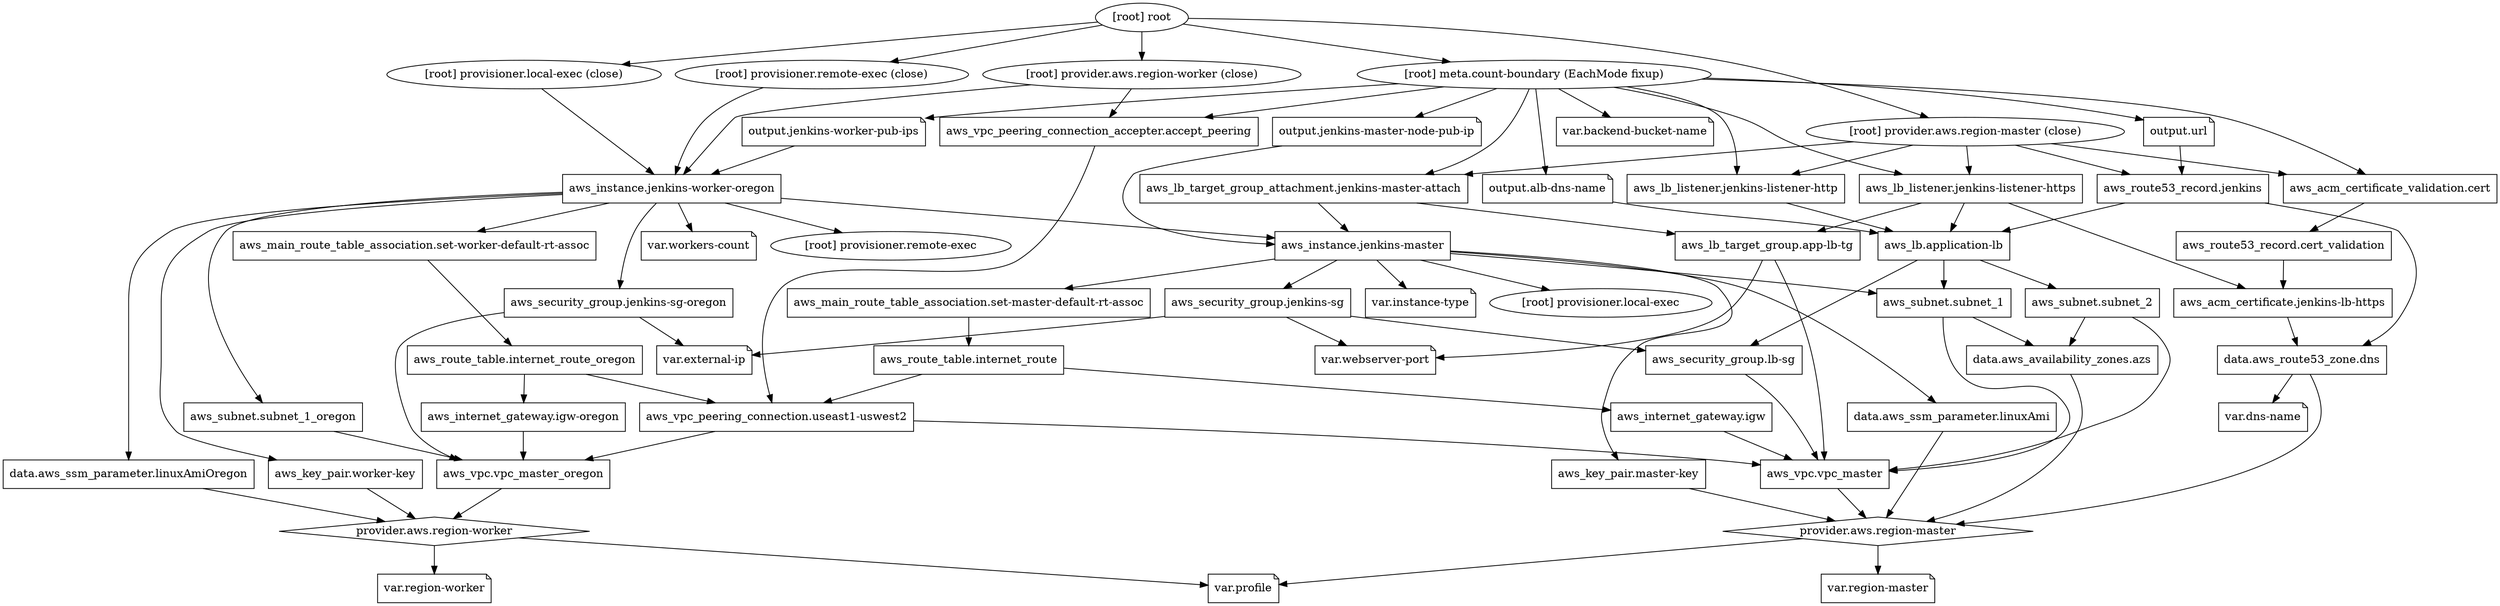 digraph {
	compound = "true"
	newrank = "true"
	subgraph "root" {
		"[root] aws_acm_certificate.jenkins-lb-https" [label = "aws_acm_certificate.jenkins-lb-https", shape = "box"]
		"[root] aws_acm_certificate_validation.cert" [label = "aws_acm_certificate_validation.cert", shape = "box"]
		"[root] aws_instance.jenkins-master" [label = "aws_instance.jenkins-master", shape = "box"]
		"[root] aws_instance.jenkins-worker-oregon" [label = "aws_instance.jenkins-worker-oregon", shape = "box"]
		"[root] aws_internet_gateway.igw" [label = "aws_internet_gateway.igw", shape = "box"]
		"[root] aws_internet_gateway.igw-oregon" [label = "aws_internet_gateway.igw-oregon", shape = "box"]
		"[root] aws_key_pair.master-key" [label = "aws_key_pair.master-key", shape = "box"]
		"[root] aws_key_pair.worker-key" [label = "aws_key_pair.worker-key", shape = "box"]
		"[root] aws_lb.application-lb" [label = "aws_lb.application-lb", shape = "box"]
		"[root] aws_lb_listener.jenkins-listener-http" [label = "aws_lb_listener.jenkins-listener-http", shape = "box"]
		"[root] aws_lb_listener.jenkins-listener-https" [label = "aws_lb_listener.jenkins-listener-https", shape = "box"]
		"[root] aws_lb_target_group.app-lb-tg" [label = "aws_lb_target_group.app-lb-tg", shape = "box"]
		"[root] aws_lb_target_group_attachment.jenkins-master-attach" [label = "aws_lb_target_group_attachment.jenkins-master-attach", shape = "box"]
		"[root] aws_main_route_table_association.set-master-default-rt-assoc" [label = "aws_main_route_table_association.set-master-default-rt-assoc", shape = "box"]
		"[root] aws_main_route_table_association.set-worker-default-rt-assoc" [label = "aws_main_route_table_association.set-worker-default-rt-assoc", shape = "box"]
		"[root] aws_route53_record.cert_validation" [label = "aws_route53_record.cert_validation", shape = "box"]
		"[root] aws_route53_record.jenkins" [label = "aws_route53_record.jenkins", shape = "box"]
		"[root] aws_route_table.internet_route" [label = "aws_route_table.internet_route", shape = "box"]
		"[root] aws_route_table.internet_route_oregon" [label = "aws_route_table.internet_route_oregon", shape = "box"]
		"[root] aws_security_group.jenkins-sg" [label = "aws_security_group.jenkins-sg", shape = "box"]
		"[root] aws_security_group.jenkins-sg-oregon" [label = "aws_security_group.jenkins-sg-oregon", shape = "box"]
		"[root] aws_security_group.lb-sg" [label = "aws_security_group.lb-sg", shape = "box"]
		"[root] aws_subnet.subnet_1" [label = "aws_subnet.subnet_1", shape = "box"]
		"[root] aws_subnet.subnet_1_oregon" [label = "aws_subnet.subnet_1_oregon", shape = "box"]
		"[root] aws_subnet.subnet_2" [label = "aws_subnet.subnet_2", shape = "box"]
		"[root] aws_vpc.vpc_master" [label = "aws_vpc.vpc_master", shape = "box"]
		"[root] aws_vpc.vpc_master_oregon" [label = "aws_vpc.vpc_master_oregon", shape = "box"]
		"[root] aws_vpc_peering_connection.useast1-uswest2" [label = "aws_vpc_peering_connection.useast1-uswest2", shape = "box"]
		"[root] aws_vpc_peering_connection_accepter.accept_peering" [label = "aws_vpc_peering_connection_accepter.accept_peering", shape = "box"]
		"[root] data.aws_availability_zones.azs" [label = "data.aws_availability_zones.azs", shape = "box"]
		"[root] data.aws_route53_zone.dns" [label = "data.aws_route53_zone.dns", shape = "box"]
		"[root] data.aws_ssm_parameter.linuxAmi" [label = "data.aws_ssm_parameter.linuxAmi", shape = "box"]
		"[root] data.aws_ssm_parameter.linuxAmiOregon" [label = "data.aws_ssm_parameter.linuxAmiOregon", shape = "box"]
		"[root] output.alb-dns-name" [label = "output.alb-dns-name", shape = "note"]
		"[root] output.jenkins-master-node-pub-ip" [label = "output.jenkins-master-node-pub-ip", shape = "note"]
		"[root] output.jenkins-worker-pub-ips" [label = "output.jenkins-worker-pub-ips", shape = "note"]
		"[root] output.url" [label = "output.url", shape = "note"]
		"[root] provider.aws.region-master" [label = "provider.aws.region-master", shape = "diamond"]
		"[root] provider.aws.region-worker" [label = "provider.aws.region-worker", shape = "diamond"]
		"[root] var.backend-bucket-name" [label = "var.backend-bucket-name", shape = "note"]
		"[root] var.dns-name" [label = "var.dns-name", shape = "note"]
		"[root] var.external-ip" [label = "var.external-ip", shape = "note"]
		"[root] var.instance-type" [label = "var.instance-type", shape = "note"]
		"[root] var.profile" [label = "var.profile", shape = "note"]
		"[root] var.region-master" [label = "var.region-master", shape = "note"]
		"[root] var.region-worker" [label = "var.region-worker", shape = "note"]
		"[root] var.webserver-port" [label = "var.webserver-port", shape = "note"]
		"[root] var.workers-count" [label = "var.workers-count", shape = "note"]
		"[root] aws_acm_certificate.jenkins-lb-https" -> "[root] data.aws_route53_zone.dns"
		"[root] aws_acm_certificate_validation.cert" -> "[root] aws_route53_record.cert_validation"
		"[root] aws_instance.jenkins-master" -> "[root] aws_key_pair.master-key"
		"[root] aws_instance.jenkins-master" -> "[root] aws_main_route_table_association.set-master-default-rt-assoc"
		"[root] aws_instance.jenkins-master" -> "[root] aws_security_group.jenkins-sg"
		"[root] aws_instance.jenkins-master" -> "[root] aws_subnet.subnet_1"
		"[root] aws_instance.jenkins-master" -> "[root] data.aws_ssm_parameter.linuxAmi"
		"[root] aws_instance.jenkins-master" -> "[root] provisioner.local-exec"
		"[root] aws_instance.jenkins-master" -> "[root] var.instance-type"
		"[root] aws_instance.jenkins-worker-oregon" -> "[root] aws_instance.jenkins-master"
		"[root] aws_instance.jenkins-worker-oregon" -> "[root] aws_key_pair.worker-key"
		"[root] aws_instance.jenkins-worker-oregon" -> "[root] aws_main_route_table_association.set-worker-default-rt-assoc"
		"[root] aws_instance.jenkins-worker-oregon" -> "[root] aws_security_group.jenkins-sg-oregon"
		"[root] aws_instance.jenkins-worker-oregon" -> "[root] aws_subnet.subnet_1_oregon"
		"[root] aws_instance.jenkins-worker-oregon" -> "[root] data.aws_ssm_parameter.linuxAmiOregon"
		"[root] aws_instance.jenkins-worker-oregon" -> "[root] provisioner.remote-exec"
		"[root] aws_instance.jenkins-worker-oregon" -> "[root] var.workers-count"
		"[root] aws_internet_gateway.igw" -> "[root] aws_vpc.vpc_master"
		"[root] aws_internet_gateway.igw-oregon" -> "[root] aws_vpc.vpc_master_oregon"
		"[root] aws_key_pair.master-key" -> "[root] provider.aws.region-master"
		"[root] aws_key_pair.worker-key" -> "[root] provider.aws.region-worker"
		"[root] aws_lb.application-lb" -> "[root] aws_security_group.lb-sg"
		"[root] aws_lb.application-lb" -> "[root] aws_subnet.subnet_1"
		"[root] aws_lb.application-lb" -> "[root] aws_subnet.subnet_2"
		"[root] aws_lb_listener.jenkins-listener-http" -> "[root] aws_lb.application-lb"
		"[root] aws_lb_listener.jenkins-listener-https" -> "[root] aws_acm_certificate.jenkins-lb-https"
		"[root] aws_lb_listener.jenkins-listener-https" -> "[root] aws_lb.application-lb"
		"[root] aws_lb_listener.jenkins-listener-https" -> "[root] aws_lb_target_group.app-lb-tg"
		"[root] aws_lb_target_group.app-lb-tg" -> "[root] aws_vpc.vpc_master"
		"[root] aws_lb_target_group.app-lb-tg" -> "[root] var.webserver-port"
		"[root] aws_lb_target_group_attachment.jenkins-master-attach" -> "[root] aws_instance.jenkins-master"
		"[root] aws_lb_target_group_attachment.jenkins-master-attach" -> "[root] aws_lb_target_group.app-lb-tg"
		"[root] aws_main_route_table_association.set-master-default-rt-assoc" -> "[root] aws_route_table.internet_route"
		"[root] aws_main_route_table_association.set-worker-default-rt-assoc" -> "[root] aws_route_table.internet_route_oregon"
		"[root] aws_route53_record.cert_validation" -> "[root] aws_acm_certificate.jenkins-lb-https"
		"[root] aws_route53_record.jenkins" -> "[root] aws_lb.application-lb"
		"[root] aws_route53_record.jenkins" -> "[root] data.aws_route53_zone.dns"
		"[root] aws_route_table.internet_route" -> "[root] aws_internet_gateway.igw"
		"[root] aws_route_table.internet_route" -> "[root] aws_vpc_peering_connection.useast1-uswest2"
		"[root] aws_route_table.internet_route_oregon" -> "[root] aws_internet_gateway.igw-oregon"
		"[root] aws_route_table.internet_route_oregon" -> "[root] aws_vpc_peering_connection.useast1-uswest2"
		"[root] aws_security_group.jenkins-sg" -> "[root] aws_security_group.lb-sg"
		"[root] aws_security_group.jenkins-sg" -> "[root] var.external-ip"
		"[root] aws_security_group.jenkins-sg" -> "[root] var.webserver-port"
		"[root] aws_security_group.jenkins-sg-oregon" -> "[root] aws_vpc.vpc_master_oregon"
		"[root] aws_security_group.jenkins-sg-oregon" -> "[root] var.external-ip"
		"[root] aws_security_group.lb-sg" -> "[root] aws_vpc.vpc_master"
		"[root] aws_subnet.subnet_1" -> "[root] aws_vpc.vpc_master"
		"[root] aws_subnet.subnet_1" -> "[root] data.aws_availability_zones.azs"
		"[root] aws_subnet.subnet_1_oregon" -> "[root] aws_vpc.vpc_master_oregon"
		"[root] aws_subnet.subnet_2" -> "[root] aws_vpc.vpc_master"
		"[root] aws_subnet.subnet_2" -> "[root] data.aws_availability_zones.azs"
		"[root] aws_vpc.vpc_master" -> "[root] provider.aws.region-master"
		"[root] aws_vpc.vpc_master_oregon" -> "[root] provider.aws.region-worker"
		"[root] aws_vpc_peering_connection.useast1-uswest2" -> "[root] aws_vpc.vpc_master"
		"[root] aws_vpc_peering_connection.useast1-uswest2" -> "[root] aws_vpc.vpc_master_oregon"
		"[root] aws_vpc_peering_connection_accepter.accept_peering" -> "[root] aws_vpc_peering_connection.useast1-uswest2"
		"[root] data.aws_availability_zones.azs" -> "[root] provider.aws.region-master"
		"[root] data.aws_route53_zone.dns" -> "[root] provider.aws.region-master"
		"[root] data.aws_route53_zone.dns" -> "[root] var.dns-name"
		"[root] data.aws_ssm_parameter.linuxAmi" -> "[root] provider.aws.region-master"
		"[root] data.aws_ssm_parameter.linuxAmiOregon" -> "[root] provider.aws.region-worker"
		"[root] meta.count-boundary (EachMode fixup)" -> "[root] aws_acm_certificate_validation.cert"
		"[root] meta.count-boundary (EachMode fixup)" -> "[root] aws_lb_listener.jenkins-listener-http"
		"[root] meta.count-boundary (EachMode fixup)" -> "[root] aws_lb_listener.jenkins-listener-https"
		"[root] meta.count-boundary (EachMode fixup)" -> "[root] aws_lb_target_group_attachment.jenkins-master-attach"
		"[root] meta.count-boundary (EachMode fixup)" -> "[root] aws_vpc_peering_connection_accepter.accept_peering"
		"[root] meta.count-boundary (EachMode fixup)" -> "[root] output.alb-dns-name"
		"[root] meta.count-boundary (EachMode fixup)" -> "[root] output.jenkins-master-node-pub-ip"
		"[root] meta.count-boundary (EachMode fixup)" -> "[root] output.jenkins-worker-pub-ips"
		"[root] meta.count-boundary (EachMode fixup)" -> "[root] output.url"
		"[root] meta.count-boundary (EachMode fixup)" -> "[root] var.backend-bucket-name"
		"[root] output.alb-dns-name" -> "[root] aws_lb.application-lb"
		"[root] output.jenkins-master-node-pub-ip" -> "[root] aws_instance.jenkins-master"
		"[root] output.jenkins-worker-pub-ips" -> "[root] aws_instance.jenkins-worker-oregon"
		"[root] output.url" -> "[root] aws_route53_record.jenkins"
		"[root] provider.aws.region-master (close)" -> "[root] aws_acm_certificate_validation.cert"
		"[root] provider.aws.region-master (close)" -> "[root] aws_lb_listener.jenkins-listener-http"
		"[root] provider.aws.region-master (close)" -> "[root] aws_lb_listener.jenkins-listener-https"
		"[root] provider.aws.region-master (close)" -> "[root] aws_lb_target_group_attachment.jenkins-master-attach"
		"[root] provider.aws.region-master (close)" -> "[root] aws_route53_record.jenkins"
		"[root] provider.aws.region-master" -> "[root] var.profile"
		"[root] provider.aws.region-master" -> "[root] var.region-master"
		"[root] provider.aws.region-worker (close)" -> "[root] aws_instance.jenkins-worker-oregon"
		"[root] provider.aws.region-worker (close)" -> "[root] aws_vpc_peering_connection_accepter.accept_peering"
		"[root] provider.aws.region-worker" -> "[root] var.profile"
		"[root] provider.aws.region-worker" -> "[root] var.region-worker"
		"[root] provisioner.local-exec (close)" -> "[root] aws_instance.jenkins-worker-oregon"
		"[root] provisioner.remote-exec (close)" -> "[root] aws_instance.jenkins-worker-oregon"
		"[root] root" -> "[root] meta.count-boundary (EachMode fixup)"
		"[root] root" -> "[root] provider.aws.region-master (close)"
		"[root] root" -> "[root] provider.aws.region-worker (close)"
		"[root] root" -> "[root] provisioner.local-exec (close)"
		"[root] root" -> "[root] provisioner.remote-exec (close)"
	}
}

